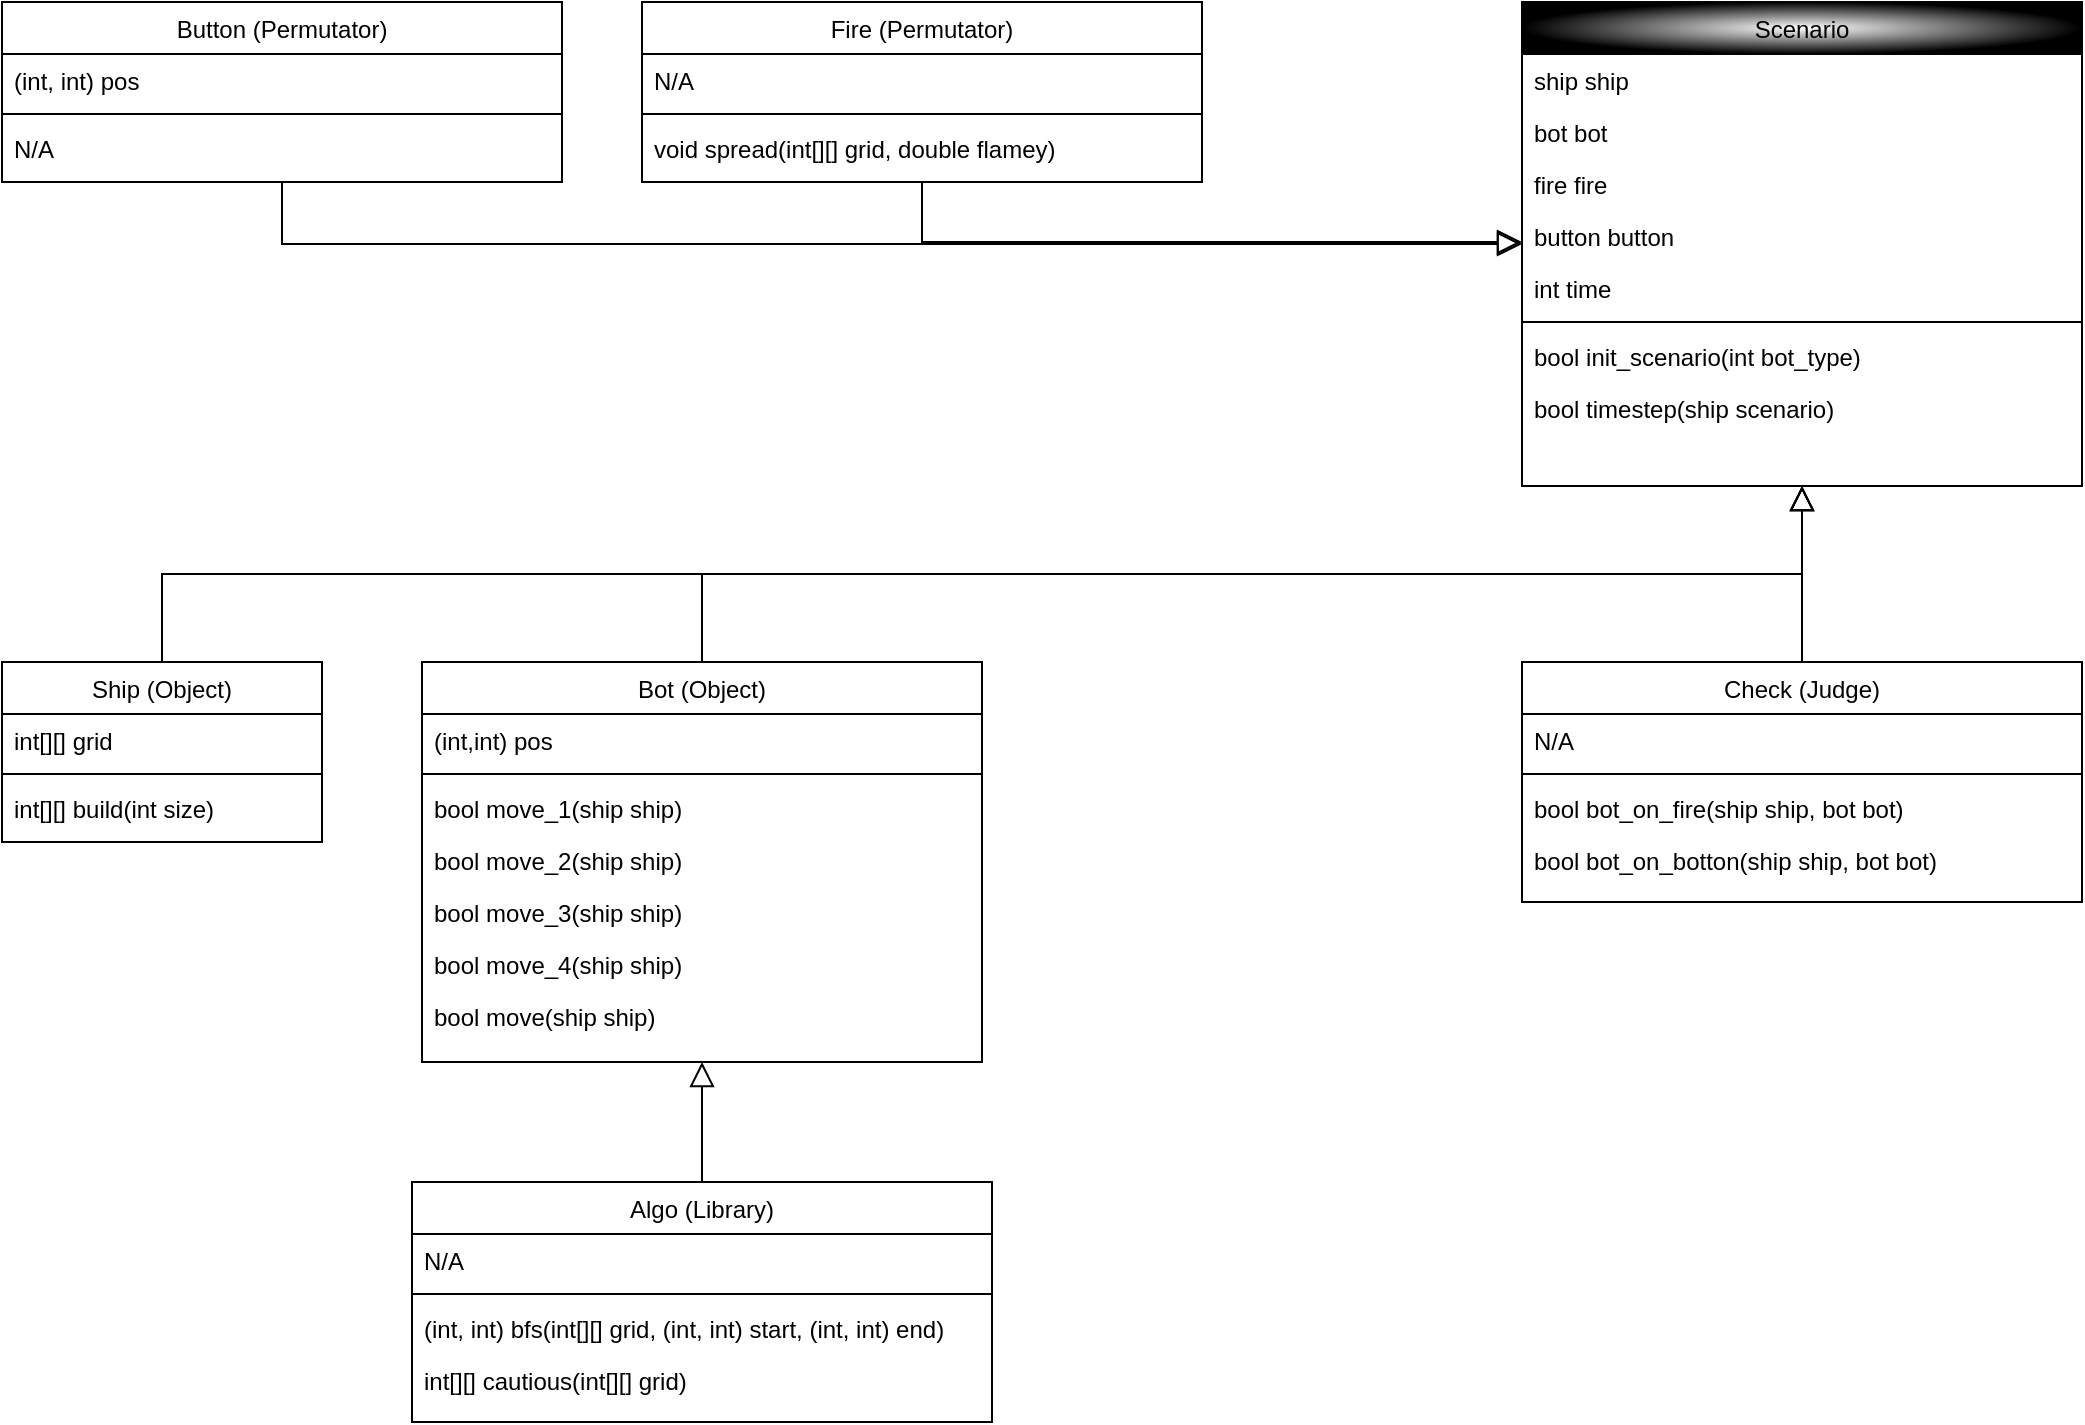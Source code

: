 <mxfile>
    <diagram id="R2lEEEUBdFMjLlhIrx00" name="Page-1">
        <mxGraphModel dx="907" dy="1162" grid="1" gridSize="10" guides="1" tooltips="1" connect="1" arrows="1" fold="1" page="1" pageScale="1" pageWidth="1100" pageHeight="850" math="0" shadow="0" extFonts="Permanent Marker^https://fonts.googleapis.com/css?family=Permanent+Marker">
            <root>
                <mxCell id="0"/>
                <mxCell id="1" parent="0"/>
                <mxCell id="2" value="Ship (Object)" style="swimlane;fontStyle=0;align=center;verticalAlign=top;childLayout=stackLayout;horizontal=1;startSize=26;horizontalStack=0;resizeParent=1;resizeLast=0;collapsible=1;marginBottom=0;rounded=0;shadow=0;strokeWidth=1;" parent="1" vertex="1">
                    <mxGeometry x="30" y="360" width="160" height="90" as="geometry">
                        <mxRectangle x="470" y="226" width="160" height="26" as="alternateBounds"/>
                    </mxGeometry>
                </mxCell>
                <mxCell id="3" value="int[][] grid" style="text;align=left;verticalAlign=top;spacingLeft=4;spacingRight=4;overflow=hidden;rotatable=0;points=[[0,0.5],[1,0.5]];portConstraint=eastwest;" parent="2" vertex="1">
                    <mxGeometry y="26" width="160" height="26" as="geometry"/>
                </mxCell>
                <mxCell id="6" value="" style="line;html=1;strokeWidth=1;align=left;verticalAlign=middle;spacingTop=-1;spacingLeft=3;spacingRight=3;rotatable=0;labelPosition=right;points=[];portConstraint=eastwest;" parent="2" vertex="1">
                    <mxGeometry y="52" width="160" height="8" as="geometry"/>
                </mxCell>
                <mxCell id="7" value="int[][] build(int size)" style="text;align=left;verticalAlign=top;spacingLeft=4;spacingRight=4;overflow=hidden;rotatable=0;points=[[0,0.5],[1,0.5]];portConstraint=eastwest;" parent="2" vertex="1">
                    <mxGeometry y="60" width="160" height="26" as="geometry"/>
                </mxCell>
                <mxCell id="91" value="" style="edgeStyle=elbowEdgeStyle;shape=connector;rounded=0;elbow=vertical;html=1;shadow=0;labelBackgroundColor=default;strokeColor=default;strokeWidth=1;fontFamily=Helvetica;fontSize=11;fontColor=default;startFill=0;endArrow=baseDash;endFill=0;endSize=10;startArrow=block;startSize=10;" parent="1" source="19" target="82" edge="1">
                    <mxGeometry relative="1" as="geometry">
                        <Array as="points">
                            <mxPoint x="660" y="150"/>
                        </Array>
                    </mxGeometry>
                </mxCell>
                <mxCell id="104" value="" style="edgeStyle=elbowEdgeStyle;shape=connector;rounded=0;elbow=vertical;html=1;shadow=0;labelBackgroundColor=default;strokeColor=default;strokeWidth=1;fontFamily=Helvetica;fontSize=11;fontColor=default;startArrow=block;startFill=0;endArrow=baseDash;endFill=0;startSize=10;endSize=10;" parent="1" source="19" target="95" edge="1">
                    <mxGeometry relative="1" as="geometry"/>
                </mxCell>
                <mxCell id="120" value="" style="edgeStyle=elbowEdgeStyle;shape=connector;rounded=0;elbow=vertical;html=1;shadow=0;labelBackgroundColor=default;strokeColor=default;strokeWidth=1;fontFamily=Helvetica;fontSize=11;fontColor=default;startArrow=block;startFill=0;endArrow=baseDash;endFill=0;startSize=10;endSize=10;noJump=0;" parent="1" source="19" target="111" edge="1">
                    <mxGeometry relative="1" as="geometry">
                        <Array as="points">
                            <mxPoint x="560" y="151"/>
                        </Array>
                    </mxGeometry>
                </mxCell>
                <mxCell id="131" value="" style="edgeStyle=elbowEdgeStyle;shape=connector;rounded=0;elbow=vertical;html=1;shadow=0;labelBackgroundColor=default;strokeColor=default;strokeWidth=1;fontFamily=Helvetica;fontSize=11;fontColor=default;startArrow=block;startFill=0;endArrow=baseDash;endFill=0;startSize=10;endSize=10;" parent="1" source="19" target="122" edge="1">
                    <mxGeometry relative="1" as="geometry"/>
                </mxCell>
                <mxCell id="19" value="Scenario" style="swimlane;fontStyle=0;align=center;verticalAlign=top;childLayout=stackLayout;horizontal=1;startSize=26;horizontalStack=0;resizeParent=1;resizeLast=0;collapsible=1;marginBottom=0;rounded=0;shadow=0;strokeWidth=1;gradientColor=default;swimlaneFillColor=none;fillColor=default;gradientDirection=radial;" parent="1" vertex="1">
                    <mxGeometry x="790" y="30" width="280" height="242" as="geometry">
                        <mxRectangle x="550" y="140" width="160" height="26" as="alternateBounds"/>
                    </mxGeometry>
                </mxCell>
                <mxCell id="20" value="ship ship" style="text;align=left;verticalAlign=top;spacingLeft=4;spacingRight=4;overflow=hidden;rotatable=0;points=[[0,0.5],[1,0.5]];portConstraint=eastwest;" parent="19" vertex="1">
                    <mxGeometry y="26" width="280" height="26" as="geometry"/>
                </mxCell>
                <mxCell id="21" value="bot bot" style="text;align=left;verticalAlign=top;spacingLeft=4;spacingRight=4;overflow=hidden;rotatable=0;points=[[0,0.5],[1,0.5]];portConstraint=eastwest;rounded=0;shadow=0;html=0;" parent="19" vertex="1">
                    <mxGeometry y="52" width="280" height="26" as="geometry"/>
                </mxCell>
                <mxCell id="79" value="fire fire" style="text;align=left;verticalAlign=top;spacingLeft=4;spacingRight=4;overflow=hidden;rotatable=0;points=[[0,0.5],[1,0.5]];portConstraint=eastwest;rounded=0;shadow=0;html=0;" parent="19" vertex="1">
                    <mxGeometry y="78" width="280" height="26" as="geometry"/>
                </mxCell>
                <mxCell id="80" value="button button" style="text;align=left;verticalAlign=top;spacingLeft=4;spacingRight=4;overflow=hidden;rotatable=0;points=[[0,0.5],[1,0.5]];portConstraint=eastwest;rounded=0;shadow=0;html=0;" parent="19" vertex="1">
                    <mxGeometry y="104" width="280" height="26" as="geometry"/>
                </mxCell>
                <mxCell id="81" value="int time" style="text;align=left;verticalAlign=top;spacingLeft=4;spacingRight=4;overflow=hidden;rotatable=0;points=[[0,0.5],[1,0.5]];portConstraint=eastwest;rounded=0;shadow=0;html=0;" parent="19" vertex="1">
                    <mxGeometry y="130" width="280" height="26" as="geometry"/>
                </mxCell>
                <mxCell id="25" value="" style="line;html=1;strokeWidth=1;align=left;verticalAlign=middle;spacingTop=-1;spacingLeft=3;spacingRight=3;rotatable=0;labelPosition=right;points=[];portConstraint=eastwest;" parent="19" vertex="1">
                    <mxGeometry y="156" width="280" height="8" as="geometry"/>
                </mxCell>
                <mxCell id="78" value="bool init_scenario(int bot_type)" style="text;align=left;verticalAlign=top;spacingLeft=4;spacingRight=4;overflow=hidden;rotatable=0;points=[[0,0.5],[1,0.5]];portConstraint=eastwest;" parent="19" vertex="1">
                    <mxGeometry y="164" width="280" height="26" as="geometry"/>
                </mxCell>
                <mxCell id="26" value="bool timestep(ship scenario)" style="text;align=left;verticalAlign=top;spacingLeft=4;spacingRight=4;overflow=hidden;rotatable=0;points=[[0,0.5],[1,0.5]];portConstraint=eastwest;" parent="19" vertex="1">
                    <mxGeometry y="190" width="280" height="26" as="geometry"/>
                </mxCell>
                <mxCell id="28" value="" style="endArrow=block;shadow=0;strokeWidth=1;rounded=0;endFill=0;edgeStyle=elbowEdgeStyle;elbow=vertical;startFill=1;endSize=10;" parent="1" source="2" target="19" edge="1">
                    <mxGeometry x="0.5" y="41" relative="1" as="geometry">
                        <mxPoint x="280" y="92" as="sourcePoint"/>
                        <mxPoint x="440" y="92" as="targetPoint"/>
                        <mxPoint x="-40" y="32" as="offset"/>
                    </mxGeometry>
                </mxCell>
                <mxCell id="82" value="Fire (Permutator)" style="swimlane;fontStyle=0;align=center;verticalAlign=top;childLayout=stackLayout;horizontal=1;startSize=26;horizontalStack=0;resizeParent=1;resizeLast=0;collapsible=1;marginBottom=0;rounded=0;shadow=0;strokeWidth=1;" parent="1" vertex="1">
                    <mxGeometry x="350" y="30" width="280" height="90" as="geometry">
                        <mxRectangle x="550" y="140" width="160" height="26" as="alternateBounds"/>
                    </mxGeometry>
                </mxCell>
                <mxCell id="83" value="N/A" style="text;align=left;verticalAlign=top;spacingLeft=4;spacingRight=4;overflow=hidden;rotatable=0;points=[[0,0.5],[1,0.5]];portConstraint=eastwest;" parent="82" vertex="1">
                    <mxGeometry y="26" width="280" height="26" as="geometry"/>
                </mxCell>
                <mxCell id="88" value="" style="line;html=1;strokeWidth=1;align=left;verticalAlign=middle;spacingTop=-1;spacingLeft=3;spacingRight=3;rotatable=0;labelPosition=right;points=[];portConstraint=eastwest;" parent="82" vertex="1">
                    <mxGeometry y="52" width="280" height="8" as="geometry"/>
                </mxCell>
                <mxCell id="89" value="void spread(int[][] grid, double flamey)" style="text;align=left;verticalAlign=top;spacingLeft=4;spacingRight=4;overflow=hidden;rotatable=0;points=[[0,0.5],[1,0.5]];portConstraint=eastwest;" parent="82" vertex="1">
                    <mxGeometry y="60" width="280" height="26" as="geometry"/>
                </mxCell>
                <mxCell id="148" value="" style="edgeStyle=elbowEdgeStyle;shape=connector;rounded=0;elbow=vertical;html=1;shadow=0;labelBackgroundColor=default;strokeColor=default;strokeWidth=1;fontFamily=Helvetica;fontSize=11;fontColor=default;startArrow=block;startFill=0;endArrow=baseDash;endFill=0;startSize=10;endSize=10;" parent="1" source="95" target="140" edge="1">
                    <mxGeometry relative="1" as="geometry"/>
                </mxCell>
                <mxCell id="95" value="Bot (Object)" style="swimlane;fontStyle=0;align=center;verticalAlign=top;childLayout=stackLayout;horizontal=1;startSize=26;horizontalStack=0;resizeParent=1;resizeLast=0;collapsible=1;marginBottom=0;rounded=0;shadow=0;strokeWidth=1;" parent="1" vertex="1">
                    <mxGeometry x="240" y="360" width="280" height="200" as="geometry">
                        <mxRectangle x="550" y="140" width="160" height="26" as="alternateBounds"/>
                    </mxGeometry>
                </mxCell>
                <mxCell id="105" value="(int,int) pos" style="text;align=left;verticalAlign=top;spacingLeft=4;spacingRight=4;overflow=hidden;rotatable=0;points=[[0,0.5],[1,0.5]];portConstraint=eastwest;" parent="95" vertex="1">
                    <mxGeometry y="26" width="280" height="26" as="geometry"/>
                </mxCell>
                <mxCell id="101" value="" style="line;html=1;strokeWidth=1;align=left;verticalAlign=middle;spacingTop=-1;spacingLeft=3;spacingRight=3;rotatable=0;labelPosition=right;points=[];portConstraint=eastwest;" parent="95" vertex="1">
                    <mxGeometry y="52" width="280" height="8" as="geometry"/>
                </mxCell>
                <mxCell id="106" value="bool move_1(ship ship)" style="text;align=left;verticalAlign=top;spacingLeft=4;spacingRight=4;overflow=hidden;rotatable=0;points=[[0,0.5],[1,0.5]];portConstraint=eastwest;" parent="95" vertex="1">
                    <mxGeometry y="60" width="280" height="26" as="geometry"/>
                </mxCell>
                <mxCell id="107" value="bool move_2(ship ship)" style="text;align=left;verticalAlign=top;spacingLeft=4;spacingRight=4;overflow=hidden;rotatable=0;points=[[0,0.5],[1,0.5]];portConstraint=eastwest;" parent="95" vertex="1">
                    <mxGeometry y="86" width="280" height="26" as="geometry"/>
                </mxCell>
                <mxCell id="110" value="bool move_3(ship ship)" style="text;align=left;verticalAlign=top;spacingLeft=4;spacingRight=4;overflow=hidden;rotatable=0;points=[[0,0.5],[1,0.5]];portConstraint=eastwest;" parent="95" vertex="1">
                    <mxGeometry y="112" width="280" height="26" as="geometry"/>
                </mxCell>
                <mxCell id="103" value="bool move_4(ship ship)" style="text;align=left;verticalAlign=top;spacingLeft=4;spacingRight=4;overflow=hidden;rotatable=0;points=[[0,0.5],[1,0.5]];portConstraint=eastwest;" parent="95" vertex="1">
                    <mxGeometry y="138" width="280" height="26" as="geometry"/>
                </mxCell>
                <mxCell id="96" value="bool move(ship ship)" style="text;align=left;verticalAlign=top;spacingLeft=4;spacingRight=4;overflow=hidden;rotatable=0;points=[[0,0.5],[1,0.5]];portConstraint=eastwest;" parent="95" vertex="1">
                    <mxGeometry y="164" width="280" height="26" as="geometry"/>
                </mxCell>
                <mxCell id="111" value="Button (Permutator)" style="swimlane;fontStyle=0;align=center;verticalAlign=top;childLayout=stackLayout;horizontal=1;startSize=26;horizontalStack=0;resizeParent=1;resizeLast=0;collapsible=1;marginBottom=0;rounded=0;shadow=0;strokeWidth=1;" parent="1" vertex="1">
                    <mxGeometry x="30" y="30" width="280" height="90" as="geometry">
                        <mxRectangle x="550" y="140" width="160" height="26" as="alternateBounds"/>
                    </mxGeometry>
                </mxCell>
                <mxCell id="112" value="(int, int) pos" style="text;align=left;verticalAlign=top;spacingLeft=4;spacingRight=4;overflow=hidden;rotatable=0;points=[[0,0.5],[1,0.5]];portConstraint=eastwest;" parent="111" vertex="1">
                    <mxGeometry y="26" width="280" height="26" as="geometry"/>
                </mxCell>
                <mxCell id="117" value="" style="line;html=1;strokeWidth=1;align=left;verticalAlign=middle;spacingTop=-1;spacingLeft=3;spacingRight=3;rotatable=0;labelPosition=right;points=[];portConstraint=eastwest;" parent="111" vertex="1">
                    <mxGeometry y="52" width="280" height="8" as="geometry"/>
                </mxCell>
                <mxCell id="118" value="N/A" style="text;align=left;verticalAlign=top;spacingLeft=4;spacingRight=4;overflow=hidden;rotatable=0;points=[[0,0.5],[1,0.5]];portConstraint=eastwest;" parent="111" vertex="1">
                    <mxGeometry y="60" width="280" height="26" as="geometry"/>
                </mxCell>
                <mxCell id="122" value="Check (Judge)" style="swimlane;fontStyle=0;align=center;verticalAlign=top;childLayout=stackLayout;horizontal=1;startSize=26;horizontalStack=0;resizeParent=1;resizeLast=0;collapsible=1;marginBottom=0;rounded=0;shadow=0;strokeWidth=1;" parent="1" vertex="1">
                    <mxGeometry x="790" y="360" width="280" height="120" as="geometry">
                        <mxRectangle x="550" y="140" width="160" height="26" as="alternateBounds"/>
                    </mxGeometry>
                </mxCell>
                <mxCell id="127" value="N/A" style="text;align=left;verticalAlign=top;spacingLeft=4;spacingRight=4;overflow=hidden;rotatable=0;points=[[0,0.5],[1,0.5]];portConstraint=eastwest;rounded=0;shadow=0;html=0;" parent="122" vertex="1">
                    <mxGeometry y="26" width="280" height="26" as="geometry"/>
                </mxCell>
                <mxCell id="128" value="" style="line;html=1;strokeWidth=1;align=left;verticalAlign=middle;spacingTop=-1;spacingLeft=3;spacingRight=3;rotatable=0;labelPosition=right;points=[];portConstraint=eastwest;" parent="122" vertex="1">
                    <mxGeometry y="52" width="280" height="8" as="geometry"/>
                </mxCell>
                <mxCell id="129" value="bool bot_on_fire(ship ship, bot bot)" style="text;align=left;verticalAlign=top;spacingLeft=4;spacingRight=4;overflow=hidden;rotatable=0;points=[[0,0.5],[1,0.5]];portConstraint=eastwest;" parent="122" vertex="1">
                    <mxGeometry y="60" width="280" height="26" as="geometry"/>
                </mxCell>
                <mxCell id="130" value="bool bot_on_botton(ship ship, bot bot)" style="text;align=left;verticalAlign=top;spacingLeft=4;spacingRight=4;overflow=hidden;rotatable=0;points=[[0,0.5],[1,0.5]];portConstraint=eastwest;" parent="122" vertex="1">
                    <mxGeometry y="86" width="280" height="26" as="geometry"/>
                </mxCell>
                <mxCell id="140" value="Algo (Library)" style="swimlane;fontStyle=0;align=center;verticalAlign=top;childLayout=stackLayout;horizontal=1;startSize=26;horizontalStack=0;resizeParent=1;resizeLast=0;collapsible=1;marginBottom=0;rounded=0;shadow=0;strokeWidth=1;" parent="1" vertex="1">
                    <mxGeometry x="235" y="620" width="290" height="120" as="geometry">
                        <mxRectangle x="550" y="140" width="160" height="26" as="alternateBounds"/>
                    </mxGeometry>
                </mxCell>
                <mxCell id="141" value="N/A" style="text;align=left;verticalAlign=top;spacingLeft=4;spacingRight=4;overflow=hidden;rotatable=0;points=[[0,0.5],[1,0.5]];portConstraint=eastwest;" parent="140" vertex="1">
                    <mxGeometry y="26" width="290" height="26" as="geometry"/>
                </mxCell>
                <mxCell id="142" value="" style="line;html=1;strokeWidth=1;align=left;verticalAlign=middle;spacingTop=-1;spacingLeft=3;spacingRight=3;rotatable=0;labelPosition=right;points=[];portConstraint=eastwest;" parent="140" vertex="1">
                    <mxGeometry y="52" width="290" height="8" as="geometry"/>
                </mxCell>
                <mxCell id="149" value="(int, int) bfs(int[][] grid, (int, int) start, (int, int) end)" style="text;align=left;verticalAlign=top;spacingLeft=4;spacingRight=4;overflow=hidden;rotatable=0;points=[[0,0.5],[1,0.5]];portConstraint=eastwest;" parent="140" vertex="1">
                    <mxGeometry y="60" width="290" height="26" as="geometry"/>
                </mxCell>
                <mxCell id="150" value="int[][] cautious(int[][] grid)" style="text;align=left;verticalAlign=top;spacingLeft=4;spacingRight=4;overflow=hidden;rotatable=0;points=[[0,0.5],[1,0.5]];portConstraint=eastwest;" parent="140" vertex="1">
                    <mxGeometry y="86" width="290" height="26" as="geometry"/>
                </mxCell>
            </root>
        </mxGraphModel>
    </diagram>
</mxfile>